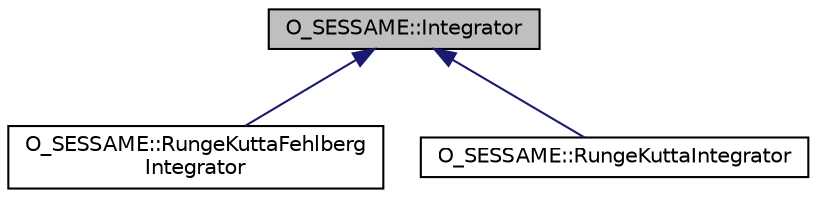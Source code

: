 digraph "O_SESSAME::Integrator"
{
 // LATEX_PDF_SIZE
  edge [fontname="Helvetica",fontsize="10",labelfontname="Helvetica",labelfontsize="10"];
  node [fontname="Helvetica",fontsize="10",shape=record];
  Node1 [label="O_SESSAME::Integrator",height=0.2,width=0.4,color="black", fillcolor="grey75", style="filled", fontcolor="black",tooltip="Interface class to the Integrator algorithm strategies."];
  Node1 -> Node2 [dir="back",color="midnightblue",fontsize="10",style="solid",fontname="Helvetica"];
  Node2 [label="O_SESSAME::RungeKuttaFehlberg\lIntegrator",height=0.2,width=0.4,color="black", fillcolor="white", style="filled",URL="$classO__SESSAME_1_1RungeKuttaFehlbergIntegrator.html",tooltip="Runge-Kutta-Fehlberg integrator."];
  Node1 -> Node3 [dir="back",color="midnightblue",fontsize="10",style="solid",fontname="Helvetica"];
  Node3 [label="O_SESSAME::RungeKuttaIntegrator",height=0.2,width=0.4,color="black", fillcolor="white", style="filled",URL="$classO__SESSAME_1_1RungeKuttaIntegrator.html",tooltip="Implementation of a Runge-Kutta (Fourth Order) Integrator."];
}
